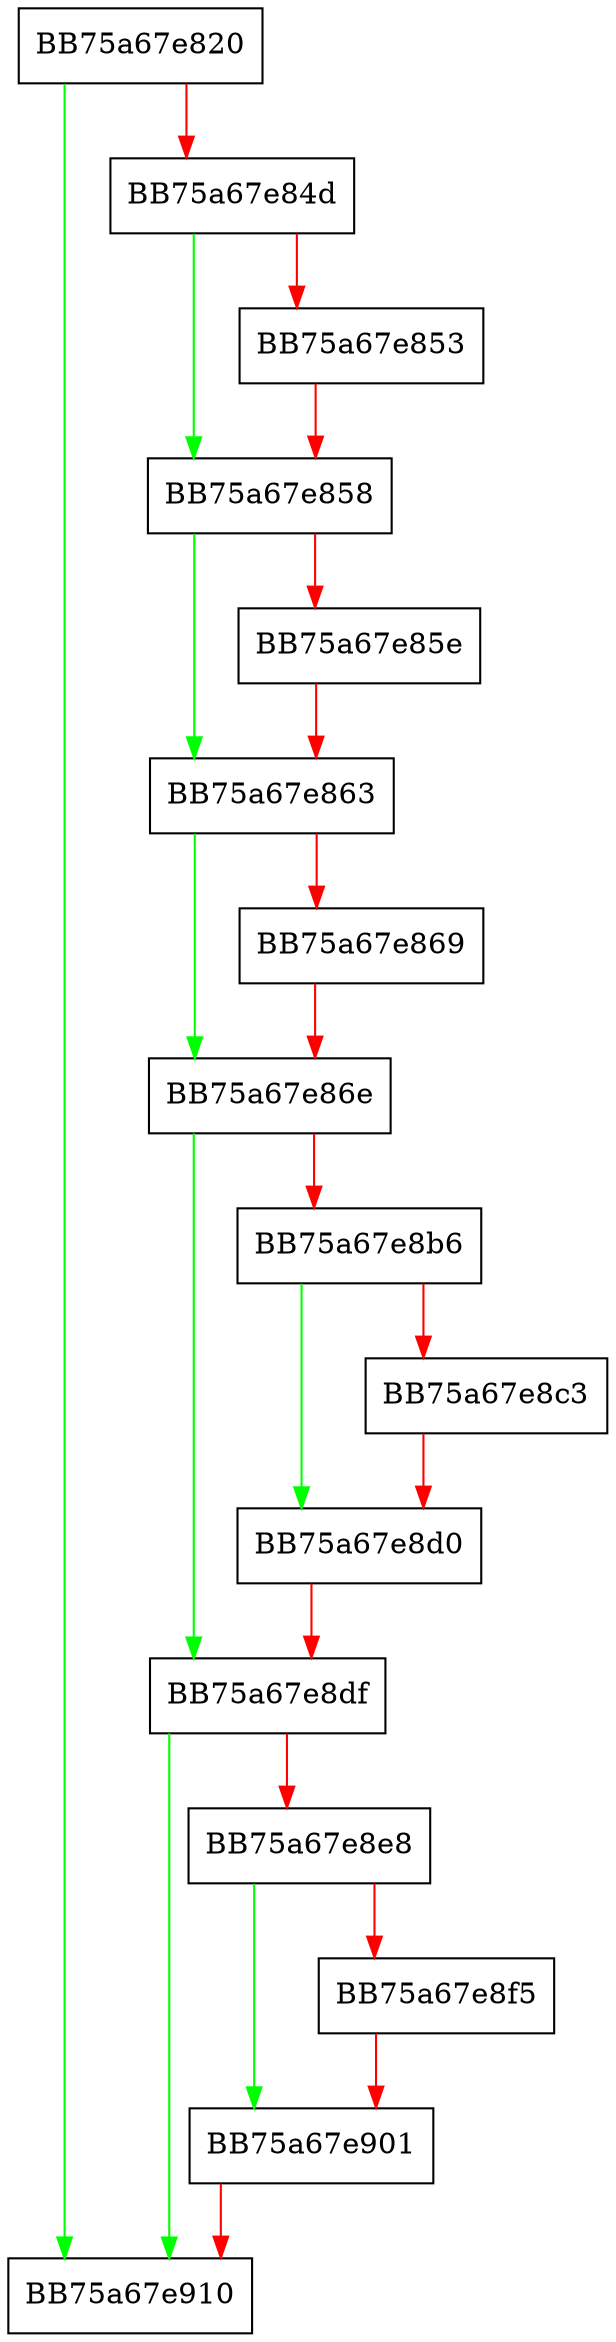 digraph Open {
  node [shape="box"];
  graph [splines=ortho];
  BB75a67e820 -> BB75a67e910 [color="green"];
  BB75a67e820 -> BB75a67e84d [color="red"];
  BB75a67e84d -> BB75a67e858 [color="green"];
  BB75a67e84d -> BB75a67e853 [color="red"];
  BB75a67e853 -> BB75a67e858 [color="red"];
  BB75a67e858 -> BB75a67e863 [color="green"];
  BB75a67e858 -> BB75a67e85e [color="red"];
  BB75a67e85e -> BB75a67e863 [color="red"];
  BB75a67e863 -> BB75a67e86e [color="green"];
  BB75a67e863 -> BB75a67e869 [color="red"];
  BB75a67e869 -> BB75a67e86e [color="red"];
  BB75a67e86e -> BB75a67e8df [color="green"];
  BB75a67e86e -> BB75a67e8b6 [color="red"];
  BB75a67e8b6 -> BB75a67e8d0 [color="green"];
  BB75a67e8b6 -> BB75a67e8c3 [color="red"];
  BB75a67e8c3 -> BB75a67e8d0 [color="red"];
  BB75a67e8d0 -> BB75a67e8df [color="red"];
  BB75a67e8df -> BB75a67e910 [color="green"];
  BB75a67e8df -> BB75a67e8e8 [color="red"];
  BB75a67e8e8 -> BB75a67e901 [color="green"];
  BB75a67e8e8 -> BB75a67e8f5 [color="red"];
  BB75a67e8f5 -> BB75a67e901 [color="red"];
  BB75a67e901 -> BB75a67e910 [color="red"];
}